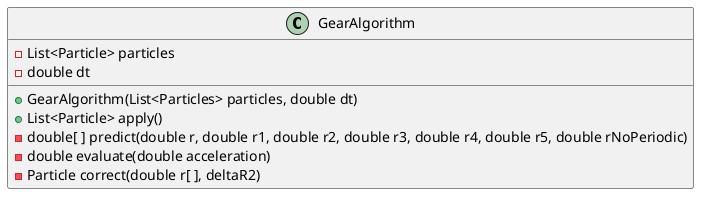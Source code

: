 @startuml
class GearAlgorithm{
-List<Particle> particles
-double dt

+GearAlgorithm(List<Particles> particles, double dt)
+List<Particle> apply()
-double[ ] predict(double r, double r1, double r2, double r3, double r4, double r5, double rNoPeriodic)
-double evaluate(double acceleration)
-Particle correct(double r[ ], deltaR2)
}
@enduml